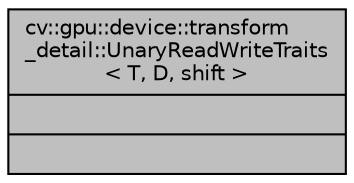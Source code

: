 digraph "cv::gpu::device::transform_detail::UnaryReadWriteTraits&lt; T, D, shift &gt;"
{
 // LATEX_PDF_SIZE
  edge [fontname="Helvetica",fontsize="10",labelfontname="Helvetica",labelfontsize="10"];
  node [fontname="Helvetica",fontsize="10",shape=record];
  Node1 [label="{cv::gpu::device::transform\l_detail::UnaryReadWriteTraits\l\< T, D, shift \>\n||}",height=0.2,width=0.4,color="black", fillcolor="grey75", style="filled", fontcolor="black",tooltip="Read Write Traits."];
}
